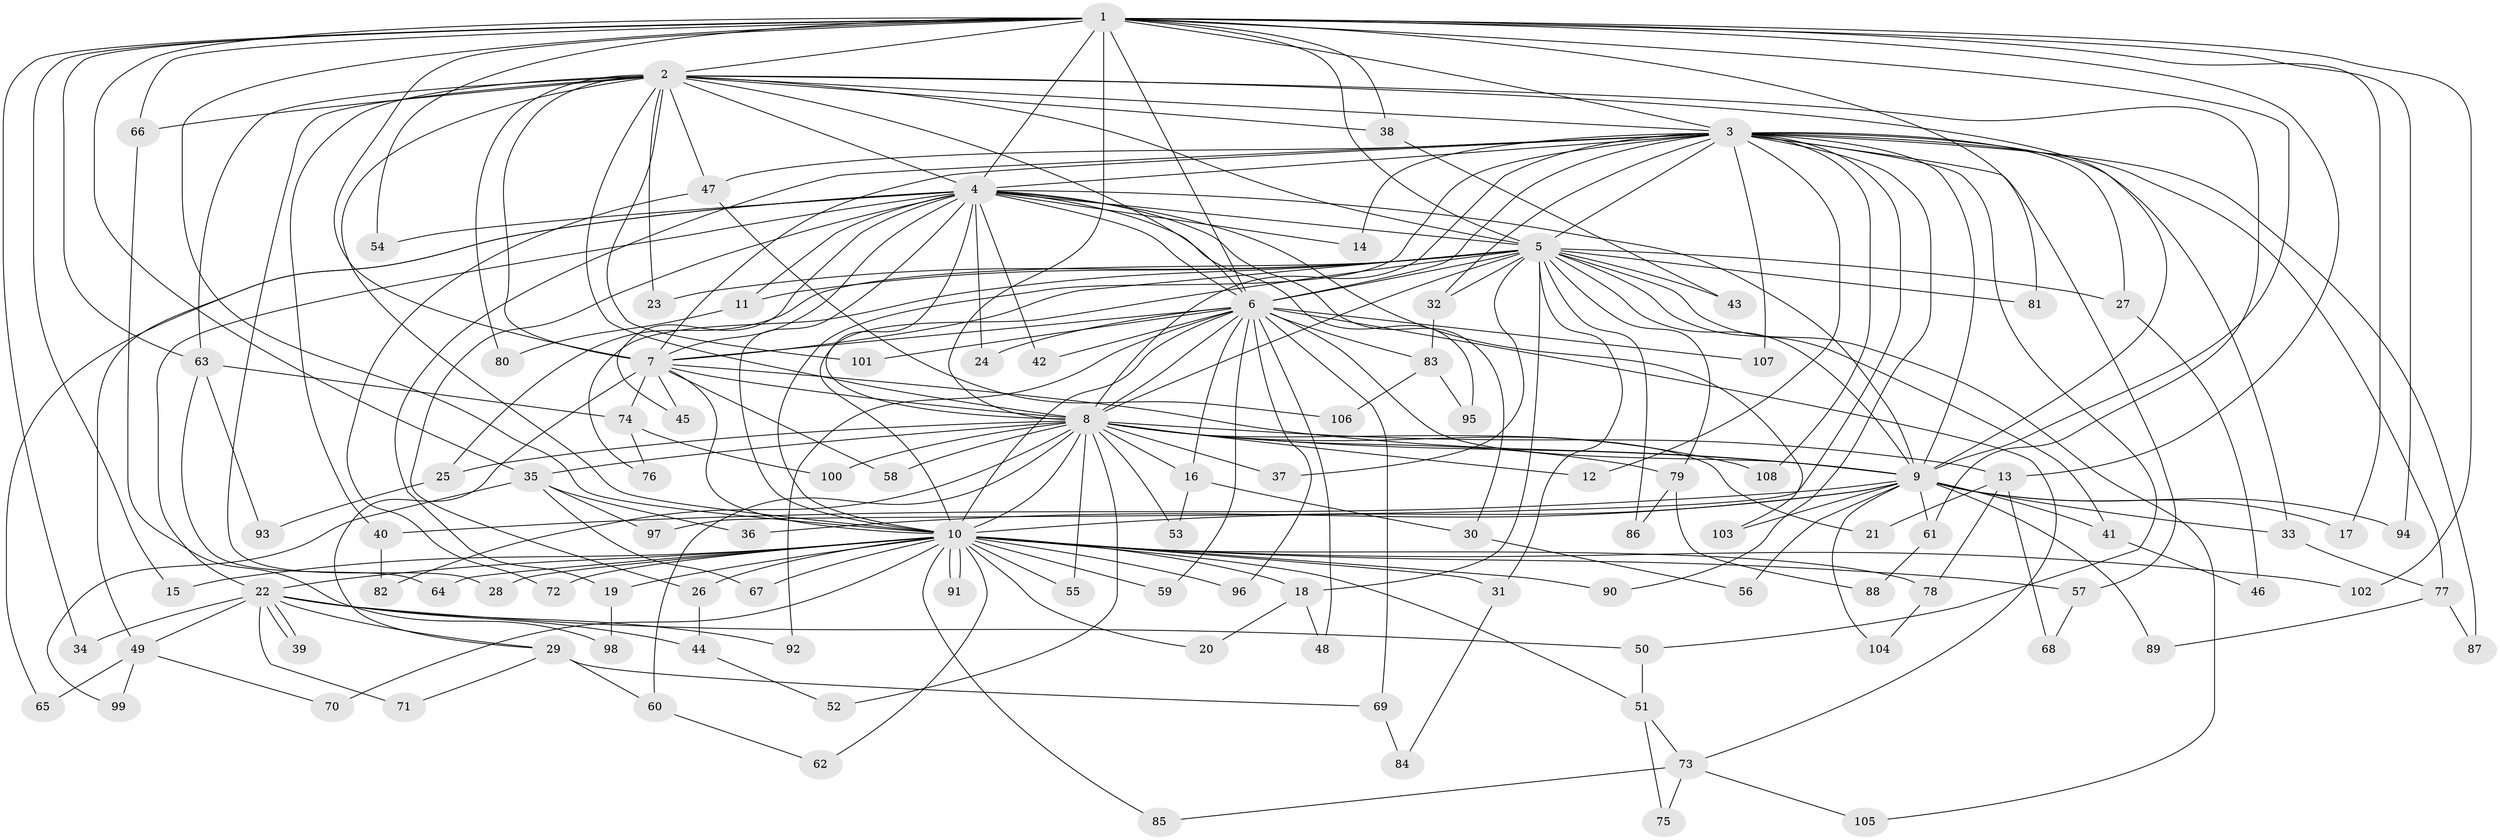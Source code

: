 // Generated by graph-tools (version 1.1) at 2025/45/03/09/25 04:45:52]
// undirected, 108 vertices, 241 edges
graph export_dot {
graph [start="1"]
  node [color=gray90,style=filled];
  1;
  2;
  3;
  4;
  5;
  6;
  7;
  8;
  9;
  10;
  11;
  12;
  13;
  14;
  15;
  16;
  17;
  18;
  19;
  20;
  21;
  22;
  23;
  24;
  25;
  26;
  27;
  28;
  29;
  30;
  31;
  32;
  33;
  34;
  35;
  36;
  37;
  38;
  39;
  40;
  41;
  42;
  43;
  44;
  45;
  46;
  47;
  48;
  49;
  50;
  51;
  52;
  53;
  54;
  55;
  56;
  57;
  58;
  59;
  60;
  61;
  62;
  63;
  64;
  65;
  66;
  67;
  68;
  69;
  70;
  71;
  72;
  73;
  74;
  75;
  76;
  77;
  78;
  79;
  80;
  81;
  82;
  83;
  84;
  85;
  86;
  87;
  88;
  89;
  90;
  91;
  92;
  93;
  94;
  95;
  96;
  97;
  98;
  99;
  100;
  101;
  102;
  103;
  104;
  105;
  106;
  107;
  108;
  1 -- 2;
  1 -- 3;
  1 -- 4;
  1 -- 5;
  1 -- 6;
  1 -- 7;
  1 -- 8;
  1 -- 9;
  1 -- 10;
  1 -- 13;
  1 -- 15;
  1 -- 17;
  1 -- 34;
  1 -- 35;
  1 -- 38;
  1 -- 54;
  1 -- 63;
  1 -- 66;
  1 -- 81;
  1 -- 94;
  1 -- 102;
  2 -- 3;
  2 -- 4;
  2 -- 5;
  2 -- 6;
  2 -- 7;
  2 -- 8;
  2 -- 9;
  2 -- 10;
  2 -- 23;
  2 -- 28;
  2 -- 38;
  2 -- 40;
  2 -- 47;
  2 -- 61;
  2 -- 63;
  2 -- 66;
  2 -- 80;
  2 -- 101;
  3 -- 4;
  3 -- 5;
  3 -- 6;
  3 -- 7;
  3 -- 8;
  3 -- 9;
  3 -- 10;
  3 -- 12;
  3 -- 14;
  3 -- 19;
  3 -- 27;
  3 -- 32;
  3 -- 33;
  3 -- 47;
  3 -- 50;
  3 -- 57;
  3 -- 77;
  3 -- 87;
  3 -- 90;
  3 -- 97;
  3 -- 107;
  3 -- 108;
  4 -- 5;
  4 -- 6;
  4 -- 7;
  4 -- 8;
  4 -- 9;
  4 -- 10;
  4 -- 11;
  4 -- 14;
  4 -- 22;
  4 -- 24;
  4 -- 26;
  4 -- 30;
  4 -- 42;
  4 -- 45;
  4 -- 49;
  4 -- 54;
  4 -- 65;
  4 -- 95;
  4 -- 103;
  5 -- 6;
  5 -- 7;
  5 -- 8;
  5 -- 9;
  5 -- 10;
  5 -- 11;
  5 -- 18;
  5 -- 23;
  5 -- 25;
  5 -- 27;
  5 -- 31;
  5 -- 32;
  5 -- 37;
  5 -- 41;
  5 -- 43;
  5 -- 76;
  5 -- 79;
  5 -- 81;
  5 -- 86;
  5 -- 105;
  6 -- 7;
  6 -- 8;
  6 -- 9;
  6 -- 10;
  6 -- 16;
  6 -- 24;
  6 -- 42;
  6 -- 48;
  6 -- 59;
  6 -- 69;
  6 -- 73;
  6 -- 83;
  6 -- 92;
  6 -- 96;
  6 -- 101;
  6 -- 107;
  7 -- 8;
  7 -- 9;
  7 -- 10;
  7 -- 29;
  7 -- 45;
  7 -- 58;
  7 -- 74;
  8 -- 9;
  8 -- 10;
  8 -- 12;
  8 -- 13;
  8 -- 16;
  8 -- 21;
  8 -- 25;
  8 -- 35;
  8 -- 37;
  8 -- 52;
  8 -- 53;
  8 -- 55;
  8 -- 58;
  8 -- 60;
  8 -- 79;
  8 -- 82;
  8 -- 100;
  8 -- 108;
  9 -- 10;
  9 -- 17;
  9 -- 33;
  9 -- 36;
  9 -- 40;
  9 -- 41;
  9 -- 56;
  9 -- 61;
  9 -- 89;
  9 -- 94;
  9 -- 103;
  9 -- 104;
  10 -- 15;
  10 -- 18;
  10 -- 19;
  10 -- 20;
  10 -- 22;
  10 -- 26;
  10 -- 28;
  10 -- 31;
  10 -- 51;
  10 -- 55;
  10 -- 57;
  10 -- 59;
  10 -- 62;
  10 -- 64;
  10 -- 67;
  10 -- 70;
  10 -- 72;
  10 -- 78;
  10 -- 85;
  10 -- 90;
  10 -- 91;
  10 -- 91;
  10 -- 96;
  10 -- 102;
  11 -- 80;
  13 -- 21;
  13 -- 68;
  13 -- 78;
  16 -- 30;
  16 -- 53;
  18 -- 20;
  18 -- 48;
  19 -- 98;
  22 -- 29;
  22 -- 34;
  22 -- 39;
  22 -- 39;
  22 -- 44;
  22 -- 49;
  22 -- 50;
  22 -- 71;
  22 -- 92;
  25 -- 93;
  26 -- 44;
  27 -- 46;
  29 -- 60;
  29 -- 69;
  29 -- 71;
  30 -- 56;
  31 -- 84;
  32 -- 83;
  33 -- 77;
  35 -- 36;
  35 -- 67;
  35 -- 97;
  35 -- 99;
  38 -- 43;
  40 -- 82;
  41 -- 46;
  44 -- 52;
  47 -- 72;
  47 -- 106;
  49 -- 65;
  49 -- 70;
  49 -- 99;
  50 -- 51;
  51 -- 73;
  51 -- 75;
  57 -- 68;
  60 -- 62;
  61 -- 88;
  63 -- 64;
  63 -- 74;
  63 -- 93;
  66 -- 98;
  69 -- 84;
  73 -- 75;
  73 -- 85;
  73 -- 105;
  74 -- 76;
  74 -- 100;
  77 -- 87;
  77 -- 89;
  78 -- 104;
  79 -- 86;
  79 -- 88;
  83 -- 95;
  83 -- 106;
}
